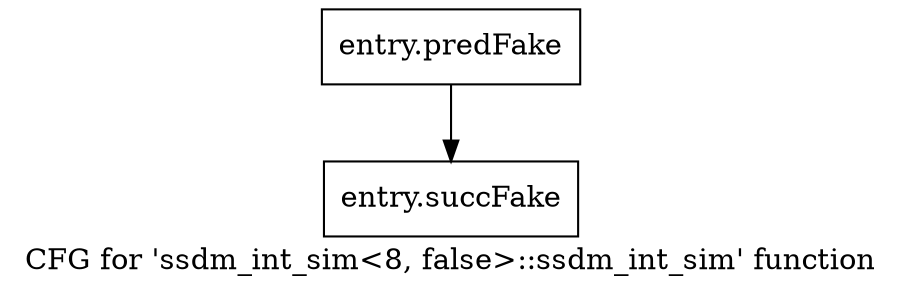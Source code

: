 digraph "CFG for 'ssdm_int_sim\<8, false\>::ssdm_int_sim' function" {
	label="CFG for 'ssdm_int_sim\<8, false\>::ssdm_int_sim' function";

	Node0x3b97510 [shape=record,filename="",linenumber="",label="{entry.predFake}"];
	Node0x3b97510 -> Node0x3e86500[ callList="" memoryops="" filename="/tools/Xilinx/Vitis_HLS/2022.1/include/ap_common.h" execusionnum="0"];
	Node0x3e86500 [shape=record,filename="/tools/Xilinx/Vitis_HLS/2022.1/include/ap_common.h",linenumber="706",label="{entry.succFake}"];
}
